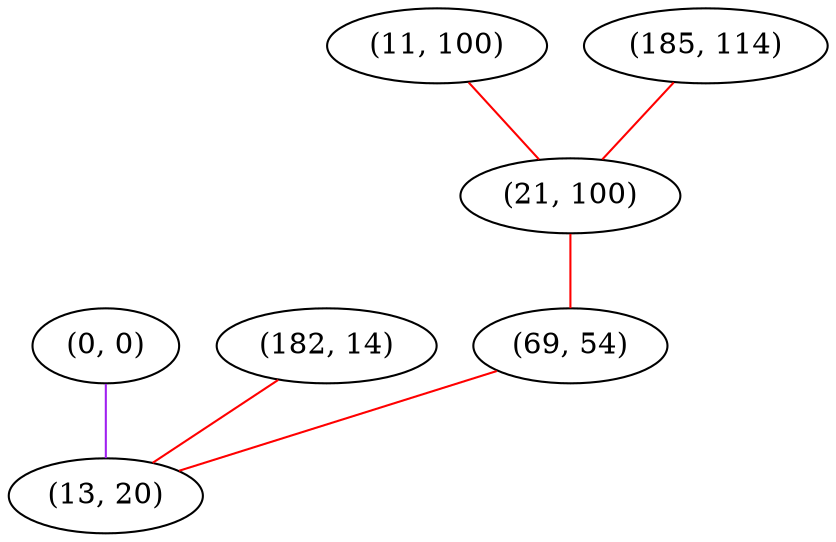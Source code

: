graph "" {
"(0, 0)";
"(11, 100)";
"(185, 114)";
"(182, 14)";
"(21, 100)";
"(69, 54)";
"(13, 20)";
"(0, 0)" -- "(13, 20)"  [color=purple, key=0, weight=4];
"(11, 100)" -- "(21, 100)"  [color=red, key=0, weight=1];
"(185, 114)" -- "(21, 100)"  [color=red, key=0, weight=1];
"(182, 14)" -- "(13, 20)"  [color=red, key=0, weight=1];
"(21, 100)" -- "(69, 54)"  [color=red, key=0, weight=1];
"(69, 54)" -- "(13, 20)"  [color=red, key=0, weight=1];
}
